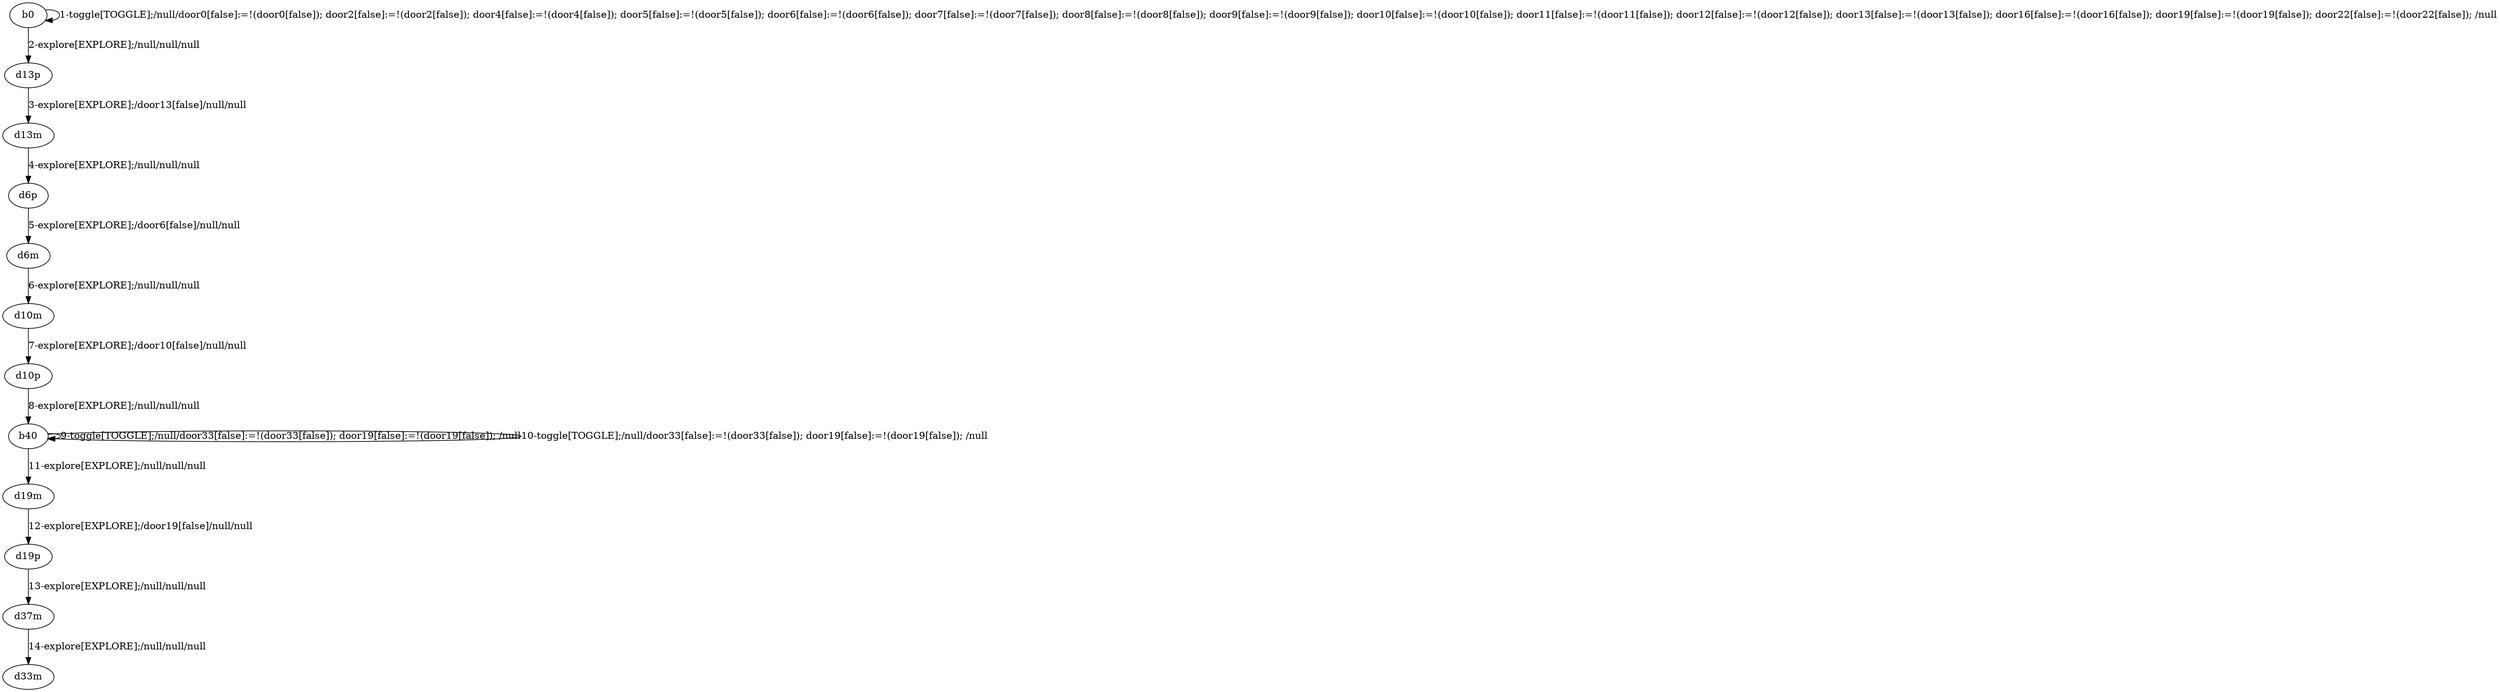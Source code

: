 # Total number of goals covered by this test: 4
# d37m --> d33m
# b40 --> d19m
# d10p --> b40
# b40 --> b40

digraph g {
"b0" -> "b0" [label = "1-toggle[TOGGLE];/null/door0[false]:=!(door0[false]); door2[false]:=!(door2[false]); door4[false]:=!(door4[false]); door5[false]:=!(door5[false]); door6[false]:=!(door6[false]); door7[false]:=!(door7[false]); door8[false]:=!(door8[false]); door9[false]:=!(door9[false]); door10[false]:=!(door10[false]); door11[false]:=!(door11[false]); door12[false]:=!(door12[false]); door13[false]:=!(door13[false]); door16[false]:=!(door16[false]); door19[false]:=!(door19[false]); door22[false]:=!(door22[false]); /null"];
"b0" -> "d13p" [label = "2-explore[EXPLORE];/null/null/null"];
"d13p" -> "d13m" [label = "3-explore[EXPLORE];/door13[false]/null/null"];
"d13m" -> "d6p" [label = "4-explore[EXPLORE];/null/null/null"];
"d6p" -> "d6m" [label = "5-explore[EXPLORE];/door6[false]/null/null"];
"d6m" -> "d10m" [label = "6-explore[EXPLORE];/null/null/null"];
"d10m" -> "d10p" [label = "7-explore[EXPLORE];/door10[false]/null/null"];
"d10p" -> "b40" [label = "8-explore[EXPLORE];/null/null/null"];
"b40" -> "b40" [label = "9-toggle[TOGGLE];/null/door33[false]:=!(door33[false]); door19[false]:=!(door19[false]); /null"];
"b40" -> "b40" [label = "10-toggle[TOGGLE];/null/door33[false]:=!(door33[false]); door19[false]:=!(door19[false]); /null"];
"b40" -> "d19m" [label = "11-explore[EXPLORE];/null/null/null"];
"d19m" -> "d19p" [label = "12-explore[EXPLORE];/door19[false]/null/null"];
"d19p" -> "d37m" [label = "13-explore[EXPLORE];/null/null/null"];
"d37m" -> "d33m" [label = "14-explore[EXPLORE];/null/null/null"];
}